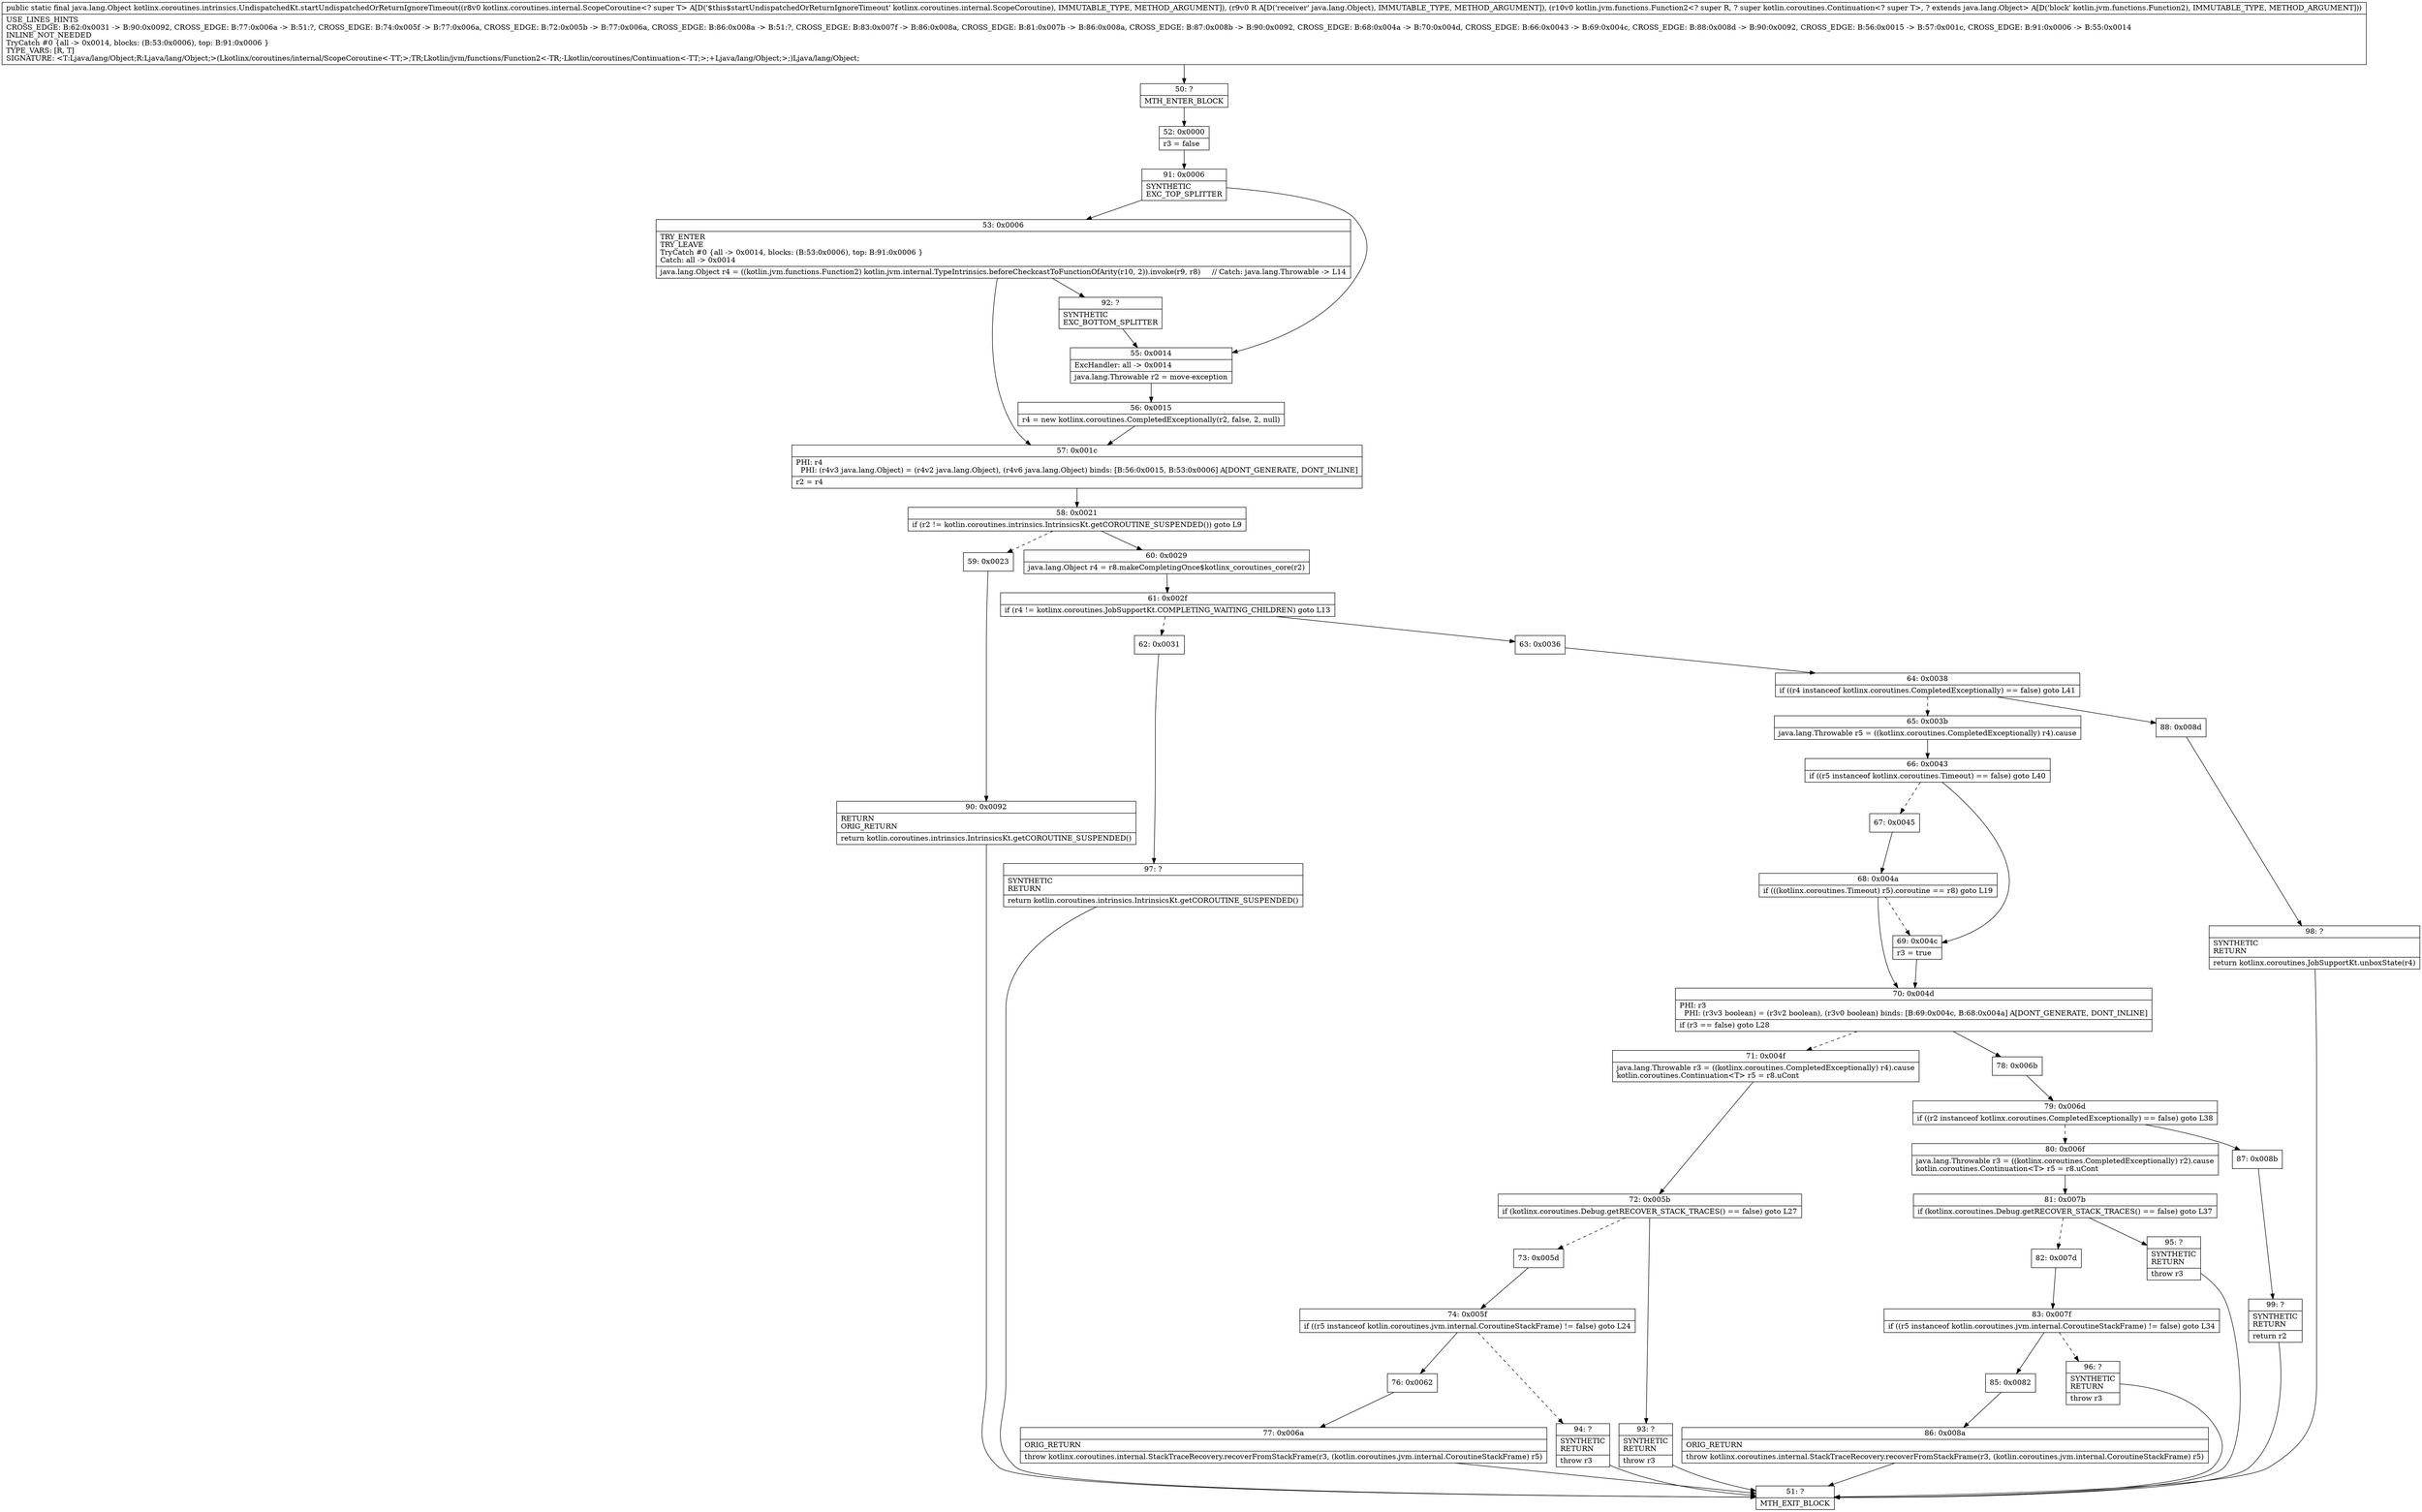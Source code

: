 digraph "CFG forkotlinx.coroutines.intrinsics.UndispatchedKt.startUndispatchedOrReturnIgnoreTimeout(Lkotlinx\/coroutines\/internal\/ScopeCoroutine;Ljava\/lang\/Object;Lkotlin\/jvm\/functions\/Function2;)Ljava\/lang\/Object;" {
Node_50 [shape=record,label="{50\:\ ?|MTH_ENTER_BLOCK\l}"];
Node_52 [shape=record,label="{52\:\ 0x0000|r3 = false\l}"];
Node_91 [shape=record,label="{91\:\ 0x0006|SYNTHETIC\lEXC_TOP_SPLITTER\l}"];
Node_53 [shape=record,label="{53\:\ 0x0006|TRY_ENTER\lTRY_LEAVE\lTryCatch #0 \{all \-\> 0x0014, blocks: (B:53:0x0006), top: B:91:0x0006 \}\lCatch: all \-\> 0x0014\l|java.lang.Object r4 = ((kotlin.jvm.functions.Function2) kotlin.jvm.internal.TypeIntrinsics.beforeCheckcastToFunctionOfArity(r10, 2)).invoke(r9, r8)     \/\/ Catch: java.lang.Throwable \-\> L14\l}"];
Node_57 [shape=record,label="{57\:\ 0x001c|PHI: r4 \l  PHI: (r4v3 java.lang.Object) = (r4v2 java.lang.Object), (r4v6 java.lang.Object) binds: [B:56:0x0015, B:53:0x0006] A[DONT_GENERATE, DONT_INLINE]\l|r2 = r4\l}"];
Node_58 [shape=record,label="{58\:\ 0x0021|if (r2 != kotlin.coroutines.intrinsics.IntrinsicsKt.getCOROUTINE_SUSPENDED()) goto L9\l}"];
Node_59 [shape=record,label="{59\:\ 0x0023}"];
Node_90 [shape=record,label="{90\:\ 0x0092|RETURN\lORIG_RETURN\l|return kotlin.coroutines.intrinsics.IntrinsicsKt.getCOROUTINE_SUSPENDED()\l}"];
Node_51 [shape=record,label="{51\:\ ?|MTH_EXIT_BLOCK\l}"];
Node_60 [shape=record,label="{60\:\ 0x0029|java.lang.Object r4 = r8.makeCompletingOnce$kotlinx_coroutines_core(r2)\l}"];
Node_61 [shape=record,label="{61\:\ 0x002f|if (r4 != kotlinx.coroutines.JobSupportKt.COMPLETING_WAITING_CHILDREN) goto L13\l}"];
Node_62 [shape=record,label="{62\:\ 0x0031}"];
Node_97 [shape=record,label="{97\:\ ?|SYNTHETIC\lRETURN\l|return kotlin.coroutines.intrinsics.IntrinsicsKt.getCOROUTINE_SUSPENDED()\l}"];
Node_63 [shape=record,label="{63\:\ 0x0036}"];
Node_64 [shape=record,label="{64\:\ 0x0038|if ((r4 instanceof kotlinx.coroutines.CompletedExceptionally) == false) goto L41\l}"];
Node_65 [shape=record,label="{65\:\ 0x003b|java.lang.Throwable r5 = ((kotlinx.coroutines.CompletedExceptionally) r4).cause\l}"];
Node_66 [shape=record,label="{66\:\ 0x0043|if ((r5 instanceof kotlinx.coroutines.Timeout) == false) goto L40\l}"];
Node_67 [shape=record,label="{67\:\ 0x0045}"];
Node_68 [shape=record,label="{68\:\ 0x004a|if (((kotlinx.coroutines.Timeout) r5).coroutine == r8) goto L19\l}"];
Node_70 [shape=record,label="{70\:\ 0x004d|PHI: r3 \l  PHI: (r3v3 boolean) = (r3v2 boolean), (r3v0 boolean) binds: [B:69:0x004c, B:68:0x004a] A[DONT_GENERATE, DONT_INLINE]\l|if (r3 == false) goto L28\l}"];
Node_71 [shape=record,label="{71\:\ 0x004f|java.lang.Throwable r3 = ((kotlinx.coroutines.CompletedExceptionally) r4).cause\lkotlin.coroutines.Continuation\<T\> r5 = r8.uCont\l}"];
Node_72 [shape=record,label="{72\:\ 0x005b|if (kotlinx.coroutines.Debug.getRECOVER_STACK_TRACES() == false) goto L27\l}"];
Node_73 [shape=record,label="{73\:\ 0x005d}"];
Node_74 [shape=record,label="{74\:\ 0x005f|if ((r5 instanceof kotlin.coroutines.jvm.internal.CoroutineStackFrame) != false) goto L24\l}"];
Node_76 [shape=record,label="{76\:\ 0x0062}"];
Node_77 [shape=record,label="{77\:\ 0x006a|ORIG_RETURN\l|throw kotlinx.coroutines.internal.StackTraceRecovery.recoverFromStackFrame(r3, (kotlin.coroutines.jvm.internal.CoroutineStackFrame) r5)\l}"];
Node_94 [shape=record,label="{94\:\ ?|SYNTHETIC\lRETURN\l|throw r3\l}"];
Node_93 [shape=record,label="{93\:\ ?|SYNTHETIC\lRETURN\l|throw r3\l}"];
Node_78 [shape=record,label="{78\:\ 0x006b}"];
Node_79 [shape=record,label="{79\:\ 0x006d|if ((r2 instanceof kotlinx.coroutines.CompletedExceptionally) == false) goto L38\l}"];
Node_80 [shape=record,label="{80\:\ 0x006f|java.lang.Throwable r3 = ((kotlinx.coroutines.CompletedExceptionally) r2).cause\lkotlin.coroutines.Continuation\<T\> r5 = r8.uCont\l}"];
Node_81 [shape=record,label="{81\:\ 0x007b|if (kotlinx.coroutines.Debug.getRECOVER_STACK_TRACES() == false) goto L37\l}"];
Node_82 [shape=record,label="{82\:\ 0x007d}"];
Node_83 [shape=record,label="{83\:\ 0x007f|if ((r5 instanceof kotlin.coroutines.jvm.internal.CoroutineStackFrame) != false) goto L34\l}"];
Node_85 [shape=record,label="{85\:\ 0x0082}"];
Node_86 [shape=record,label="{86\:\ 0x008a|ORIG_RETURN\l|throw kotlinx.coroutines.internal.StackTraceRecovery.recoverFromStackFrame(r3, (kotlin.coroutines.jvm.internal.CoroutineStackFrame) r5)\l}"];
Node_96 [shape=record,label="{96\:\ ?|SYNTHETIC\lRETURN\l|throw r3\l}"];
Node_95 [shape=record,label="{95\:\ ?|SYNTHETIC\lRETURN\l|throw r3\l}"];
Node_87 [shape=record,label="{87\:\ 0x008b}"];
Node_99 [shape=record,label="{99\:\ ?|SYNTHETIC\lRETURN\l|return r2\l}"];
Node_69 [shape=record,label="{69\:\ 0x004c|r3 = true\l}"];
Node_88 [shape=record,label="{88\:\ 0x008d}"];
Node_98 [shape=record,label="{98\:\ ?|SYNTHETIC\lRETURN\l|return kotlinx.coroutines.JobSupportKt.unboxState(r4)\l}"];
Node_92 [shape=record,label="{92\:\ ?|SYNTHETIC\lEXC_BOTTOM_SPLITTER\l}"];
Node_55 [shape=record,label="{55\:\ 0x0014|ExcHandler: all \-\> 0x0014\l|java.lang.Throwable r2 = move\-exception\l}"];
Node_56 [shape=record,label="{56\:\ 0x0015|r4 = new kotlinx.coroutines.CompletedExceptionally(r2, false, 2, null)\l}"];
MethodNode[shape=record,label="{public static final java.lang.Object kotlinx.coroutines.intrinsics.UndispatchedKt.startUndispatchedOrReturnIgnoreTimeout((r8v0 kotlinx.coroutines.internal.ScopeCoroutine\<? super T\> A[D('$this$startUndispatchedOrReturnIgnoreTimeout' kotlinx.coroutines.internal.ScopeCoroutine), IMMUTABLE_TYPE, METHOD_ARGUMENT]), (r9v0 R A[D('receiver' java.lang.Object), IMMUTABLE_TYPE, METHOD_ARGUMENT]), (r10v0 kotlin.jvm.functions.Function2\<? super R, ? super kotlin.coroutines.Continuation\<? super T\>, ? extends java.lang.Object\> A[D('block' kotlin.jvm.functions.Function2), IMMUTABLE_TYPE, METHOD_ARGUMENT]))  | USE_LINES_HINTS\lCROSS_EDGE: B:62:0x0031 \-\> B:90:0x0092, CROSS_EDGE: B:77:0x006a \-\> B:51:?, CROSS_EDGE: B:74:0x005f \-\> B:77:0x006a, CROSS_EDGE: B:72:0x005b \-\> B:77:0x006a, CROSS_EDGE: B:86:0x008a \-\> B:51:?, CROSS_EDGE: B:83:0x007f \-\> B:86:0x008a, CROSS_EDGE: B:81:0x007b \-\> B:86:0x008a, CROSS_EDGE: B:87:0x008b \-\> B:90:0x0092, CROSS_EDGE: B:68:0x004a \-\> B:70:0x004d, CROSS_EDGE: B:66:0x0043 \-\> B:69:0x004c, CROSS_EDGE: B:88:0x008d \-\> B:90:0x0092, CROSS_EDGE: B:56:0x0015 \-\> B:57:0x001c, CROSS_EDGE: B:91:0x0006 \-\> B:55:0x0014\lINLINE_NOT_NEEDED\lTryCatch #0 \{all \-\> 0x0014, blocks: (B:53:0x0006), top: B:91:0x0006 \}\lTYPE_VARS: [R, T]\lSIGNATURE: \<T:Ljava\/lang\/Object;R:Ljava\/lang\/Object;\>(Lkotlinx\/coroutines\/internal\/ScopeCoroutine\<\-TT;\>;TR;Lkotlin\/jvm\/functions\/Function2\<\-TR;\-Lkotlin\/coroutines\/Continuation\<\-TT;\>;+Ljava\/lang\/Object;\>;)Ljava\/lang\/Object;\l}"];
MethodNode -> Node_50;Node_50 -> Node_52;
Node_52 -> Node_91;
Node_91 -> Node_53;
Node_91 -> Node_55;
Node_53 -> Node_57;
Node_53 -> Node_92;
Node_57 -> Node_58;
Node_58 -> Node_59[style=dashed];
Node_58 -> Node_60;
Node_59 -> Node_90;
Node_90 -> Node_51;
Node_60 -> Node_61;
Node_61 -> Node_62[style=dashed];
Node_61 -> Node_63;
Node_62 -> Node_97;
Node_97 -> Node_51;
Node_63 -> Node_64;
Node_64 -> Node_65[style=dashed];
Node_64 -> Node_88;
Node_65 -> Node_66;
Node_66 -> Node_67[style=dashed];
Node_66 -> Node_69;
Node_67 -> Node_68;
Node_68 -> Node_69[style=dashed];
Node_68 -> Node_70;
Node_70 -> Node_71[style=dashed];
Node_70 -> Node_78;
Node_71 -> Node_72;
Node_72 -> Node_73[style=dashed];
Node_72 -> Node_93;
Node_73 -> Node_74;
Node_74 -> Node_76;
Node_74 -> Node_94[style=dashed];
Node_76 -> Node_77;
Node_77 -> Node_51;
Node_94 -> Node_51;
Node_93 -> Node_51;
Node_78 -> Node_79;
Node_79 -> Node_80[style=dashed];
Node_79 -> Node_87;
Node_80 -> Node_81;
Node_81 -> Node_82[style=dashed];
Node_81 -> Node_95;
Node_82 -> Node_83;
Node_83 -> Node_85;
Node_83 -> Node_96[style=dashed];
Node_85 -> Node_86;
Node_86 -> Node_51;
Node_96 -> Node_51;
Node_95 -> Node_51;
Node_87 -> Node_99;
Node_99 -> Node_51;
Node_69 -> Node_70;
Node_88 -> Node_98;
Node_98 -> Node_51;
Node_92 -> Node_55;
Node_55 -> Node_56;
Node_56 -> Node_57;
}

